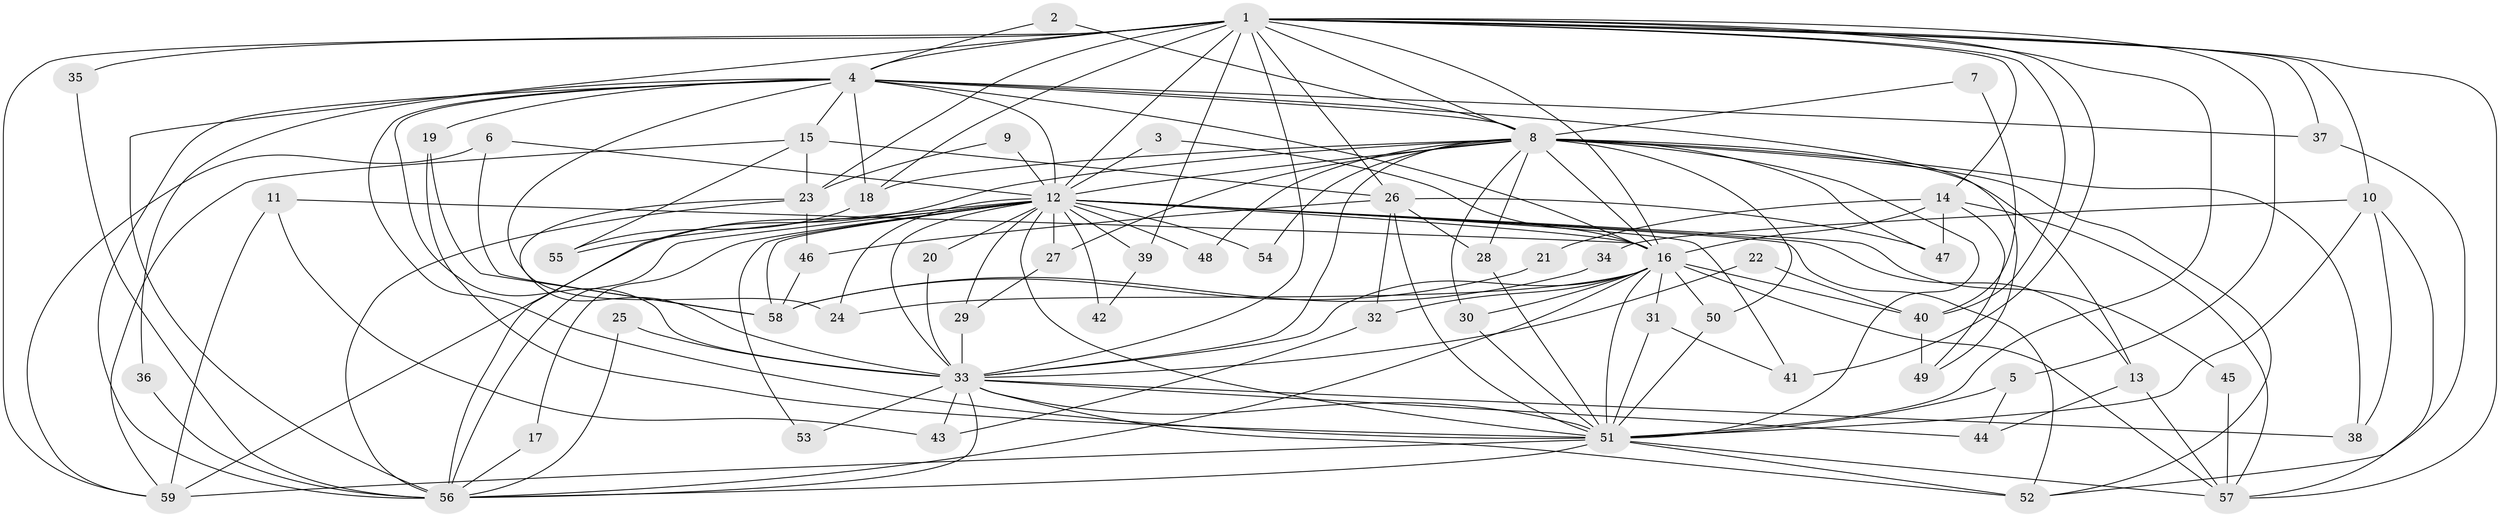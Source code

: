 // original degree distribution, {21: 0.017094017094017096, 24: 0.02564102564102564, 23: 0.008547008547008548, 25: 0.008547008547008548, 30: 0.008547008547008548, 16: 0.017094017094017096, 2: 0.5470085470085471, 7: 0.017094017094017096, 4: 0.07692307692307693, 3: 0.20512820512820512, 5: 0.05128205128205128, 8: 0.008547008547008548, 6: 0.008547008547008548}
// Generated by graph-tools (version 1.1) at 2025/01/03/09/25 03:01:36]
// undirected, 59 vertices, 156 edges
graph export_dot {
graph [start="1"]
  node [color=gray90,style=filled];
  1;
  2;
  3;
  4;
  5;
  6;
  7;
  8;
  9;
  10;
  11;
  12;
  13;
  14;
  15;
  16;
  17;
  18;
  19;
  20;
  21;
  22;
  23;
  24;
  25;
  26;
  27;
  28;
  29;
  30;
  31;
  32;
  33;
  34;
  35;
  36;
  37;
  38;
  39;
  40;
  41;
  42;
  43;
  44;
  45;
  46;
  47;
  48;
  49;
  50;
  51;
  52;
  53;
  54;
  55;
  56;
  57;
  58;
  59;
  1 -- 4 [weight=3.0];
  1 -- 5 [weight=1.0];
  1 -- 8 [weight=2.0];
  1 -- 10 [weight=1.0];
  1 -- 12 [weight=6.0];
  1 -- 14 [weight=1.0];
  1 -- 16 [weight=3.0];
  1 -- 18 [weight=1.0];
  1 -- 23 [weight=2.0];
  1 -- 26 [weight=1.0];
  1 -- 33 [weight=2.0];
  1 -- 35 [weight=1.0];
  1 -- 37 [weight=1.0];
  1 -- 39 [weight=1.0];
  1 -- 40 [weight=1.0];
  1 -- 41 [weight=1.0];
  1 -- 51 [weight=2.0];
  1 -- 56 [weight=2.0];
  1 -- 57 [weight=1.0];
  1 -- 59 [weight=1.0];
  2 -- 4 [weight=1.0];
  2 -- 8 [weight=1.0];
  3 -- 12 [weight=1.0];
  3 -- 16 [weight=1.0];
  4 -- 8 [weight=1.0];
  4 -- 12 [weight=3.0];
  4 -- 15 [weight=1.0];
  4 -- 16 [weight=1.0];
  4 -- 18 [weight=1.0];
  4 -- 19 [weight=2.0];
  4 -- 24 [weight=2.0];
  4 -- 33 [weight=1.0];
  4 -- 36 [weight=1.0];
  4 -- 37 [weight=1.0];
  4 -- 49 [weight=1.0];
  4 -- 51 [weight=1.0];
  4 -- 56 [weight=1.0];
  5 -- 44 [weight=1.0];
  5 -- 51 [weight=1.0];
  6 -- 12 [weight=1.0];
  6 -- 58 [weight=1.0];
  6 -- 59 [weight=1.0];
  7 -- 8 [weight=1.0];
  7 -- 40 [weight=1.0];
  8 -- 12 [weight=2.0];
  8 -- 13 [weight=1.0];
  8 -- 16 [weight=1.0];
  8 -- 18 [weight=1.0];
  8 -- 27 [weight=1.0];
  8 -- 28 [weight=1.0];
  8 -- 30 [weight=1.0];
  8 -- 33 [weight=1.0];
  8 -- 38 [weight=1.0];
  8 -- 47 [weight=1.0];
  8 -- 48 [weight=1.0];
  8 -- 50 [weight=1.0];
  8 -- 51 [weight=3.0];
  8 -- 52 [weight=1.0];
  8 -- 54 [weight=1.0];
  8 -- 56 [weight=1.0];
  9 -- 12 [weight=1.0];
  9 -- 23 [weight=1.0];
  10 -- 34 [weight=1.0];
  10 -- 38 [weight=1.0];
  10 -- 51 [weight=1.0];
  10 -- 57 [weight=1.0];
  11 -- 16 [weight=1.0];
  11 -- 43 [weight=1.0];
  11 -- 59 [weight=1.0];
  12 -- 13 [weight=1.0];
  12 -- 16 [weight=2.0];
  12 -- 17 [weight=1.0];
  12 -- 20 [weight=2.0];
  12 -- 24 [weight=1.0];
  12 -- 27 [weight=1.0];
  12 -- 29 [weight=1.0];
  12 -- 33 [weight=3.0];
  12 -- 39 [weight=1.0];
  12 -- 41 [weight=3.0];
  12 -- 42 [weight=2.0];
  12 -- 45 [weight=1.0];
  12 -- 48 [weight=1.0];
  12 -- 51 [weight=4.0];
  12 -- 52 [weight=1.0];
  12 -- 53 [weight=1.0];
  12 -- 54 [weight=1.0];
  12 -- 55 [weight=1.0];
  12 -- 56 [weight=2.0];
  12 -- 58 [weight=1.0];
  12 -- 59 [weight=1.0];
  13 -- 44 [weight=1.0];
  13 -- 57 [weight=1.0];
  14 -- 16 [weight=1.0];
  14 -- 21 [weight=1.0];
  14 -- 47 [weight=1.0];
  14 -- 49 [weight=1.0];
  14 -- 57 [weight=1.0];
  15 -- 23 [weight=1.0];
  15 -- 26 [weight=1.0];
  15 -- 55 [weight=1.0];
  15 -- 59 [weight=1.0];
  16 -- 24 [weight=1.0];
  16 -- 30 [weight=1.0];
  16 -- 31 [weight=1.0];
  16 -- 32 [weight=1.0];
  16 -- 33 [weight=1.0];
  16 -- 40 [weight=1.0];
  16 -- 50 [weight=1.0];
  16 -- 51 [weight=3.0];
  16 -- 56 [weight=2.0];
  16 -- 57 [weight=2.0];
  17 -- 56 [weight=1.0];
  18 -- 55 [weight=1.0];
  19 -- 51 [weight=1.0];
  19 -- 58 [weight=1.0];
  20 -- 33 [weight=1.0];
  21 -- 58 [weight=1.0];
  22 -- 33 [weight=1.0];
  22 -- 40 [weight=1.0];
  23 -- 33 [weight=1.0];
  23 -- 46 [weight=1.0];
  23 -- 56 [weight=1.0];
  25 -- 33 [weight=1.0];
  25 -- 56 [weight=1.0];
  26 -- 28 [weight=1.0];
  26 -- 32 [weight=1.0];
  26 -- 46 [weight=1.0];
  26 -- 47 [weight=1.0];
  26 -- 51 [weight=1.0];
  27 -- 29 [weight=1.0];
  28 -- 51 [weight=1.0];
  29 -- 33 [weight=1.0];
  30 -- 51 [weight=1.0];
  31 -- 41 [weight=1.0];
  31 -- 51 [weight=1.0];
  32 -- 43 [weight=1.0];
  33 -- 38 [weight=1.0];
  33 -- 43 [weight=2.0];
  33 -- 44 [weight=1.0];
  33 -- 51 [weight=2.0];
  33 -- 52 [weight=1.0];
  33 -- 53 [weight=1.0];
  33 -- 56 [weight=1.0];
  34 -- 58 [weight=1.0];
  35 -- 56 [weight=1.0];
  36 -- 56 [weight=1.0];
  37 -- 52 [weight=1.0];
  39 -- 42 [weight=1.0];
  40 -- 49 [weight=1.0];
  45 -- 57 [weight=1.0];
  46 -- 58 [weight=1.0];
  50 -- 51 [weight=1.0];
  51 -- 52 [weight=1.0];
  51 -- 56 [weight=2.0];
  51 -- 57 [weight=1.0];
  51 -- 59 [weight=2.0];
}
